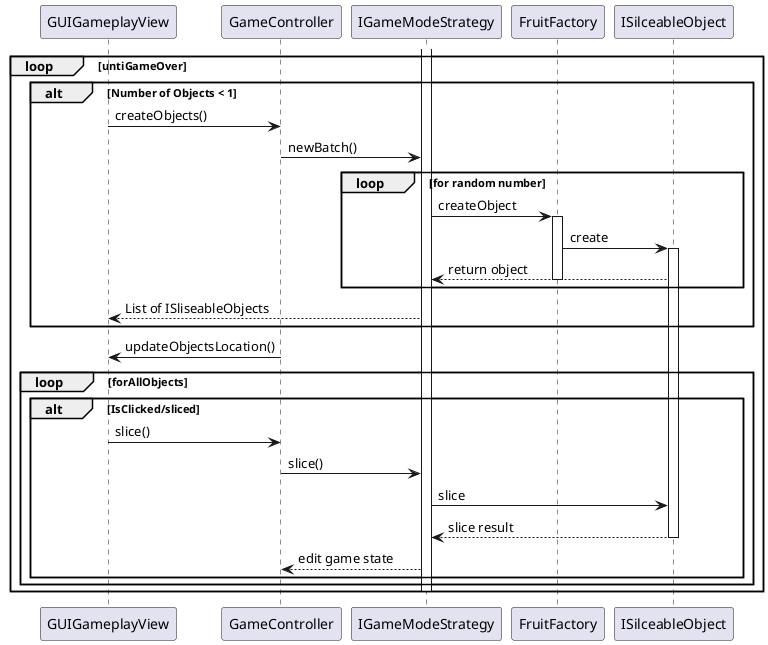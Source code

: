 @startuml





loop untiGameOver


alt Number of Objects < 1
    GUIGameplayView -> GameController: createObjects()
    GameController->IGameModeStrategy: newBatch()

    loop for random number

    IGameModeStrategy -> FruitFactory: createObject
    activate FruitFactory

    FruitFactory -> ISilceableObject: create
    activate ISilceableObject
    ISilceableObject --> IGameModeStrategy: return object
    deactivate FruitFactory
    end

    IGameModeStrategy --> GUIGameplayView: List of ISliseableObjects
end
activate IGameModeStrategy

GUIGameplayView <- GameController: updateObjectsLocation()

loop forAllObjects

alt IsClicked/sliced

    GUIGameplayView -> GameController: slice()
    GameController -> IGameModeStrategy: slice()

    IGameModeStrategy -> ISilceableObject: slice



    ISilceableObject --> IGameModeStrategy: slice result

    deactivate ISilceableObject

    IGameModeStrategy --> GameController: edit game state
end




end


deactivate IGameModeStrategy


end
@enduml
